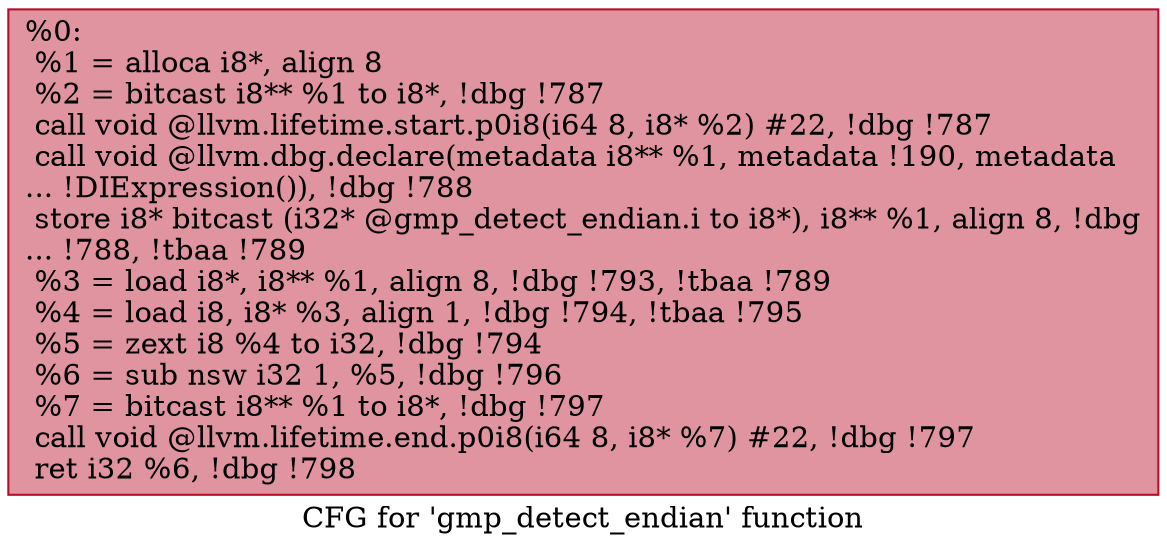 digraph "CFG for 'gmp_detect_endian' function" {
	label="CFG for 'gmp_detect_endian' function";

	Node0x28ecc10 [shape=record,color="#b70d28ff", style=filled, fillcolor="#b70d2870",label="{%0:\l  %1 = alloca i8*, align 8\l  %2 = bitcast i8** %1 to i8*, !dbg !787\l  call void @llvm.lifetime.start.p0i8(i64 8, i8* %2) #22, !dbg !787\l  call void @llvm.dbg.declare(metadata i8** %1, metadata !190, metadata\l... !DIExpression()), !dbg !788\l  store i8* bitcast (i32* @gmp_detect_endian.i to i8*), i8** %1, align 8, !dbg\l... !788, !tbaa !789\l  %3 = load i8*, i8** %1, align 8, !dbg !793, !tbaa !789\l  %4 = load i8, i8* %3, align 1, !dbg !794, !tbaa !795\l  %5 = zext i8 %4 to i32, !dbg !794\l  %6 = sub nsw i32 1, %5, !dbg !796\l  %7 = bitcast i8** %1 to i8*, !dbg !797\l  call void @llvm.lifetime.end.p0i8(i64 8, i8* %7) #22, !dbg !797\l  ret i32 %6, !dbg !798\l}"];
}
